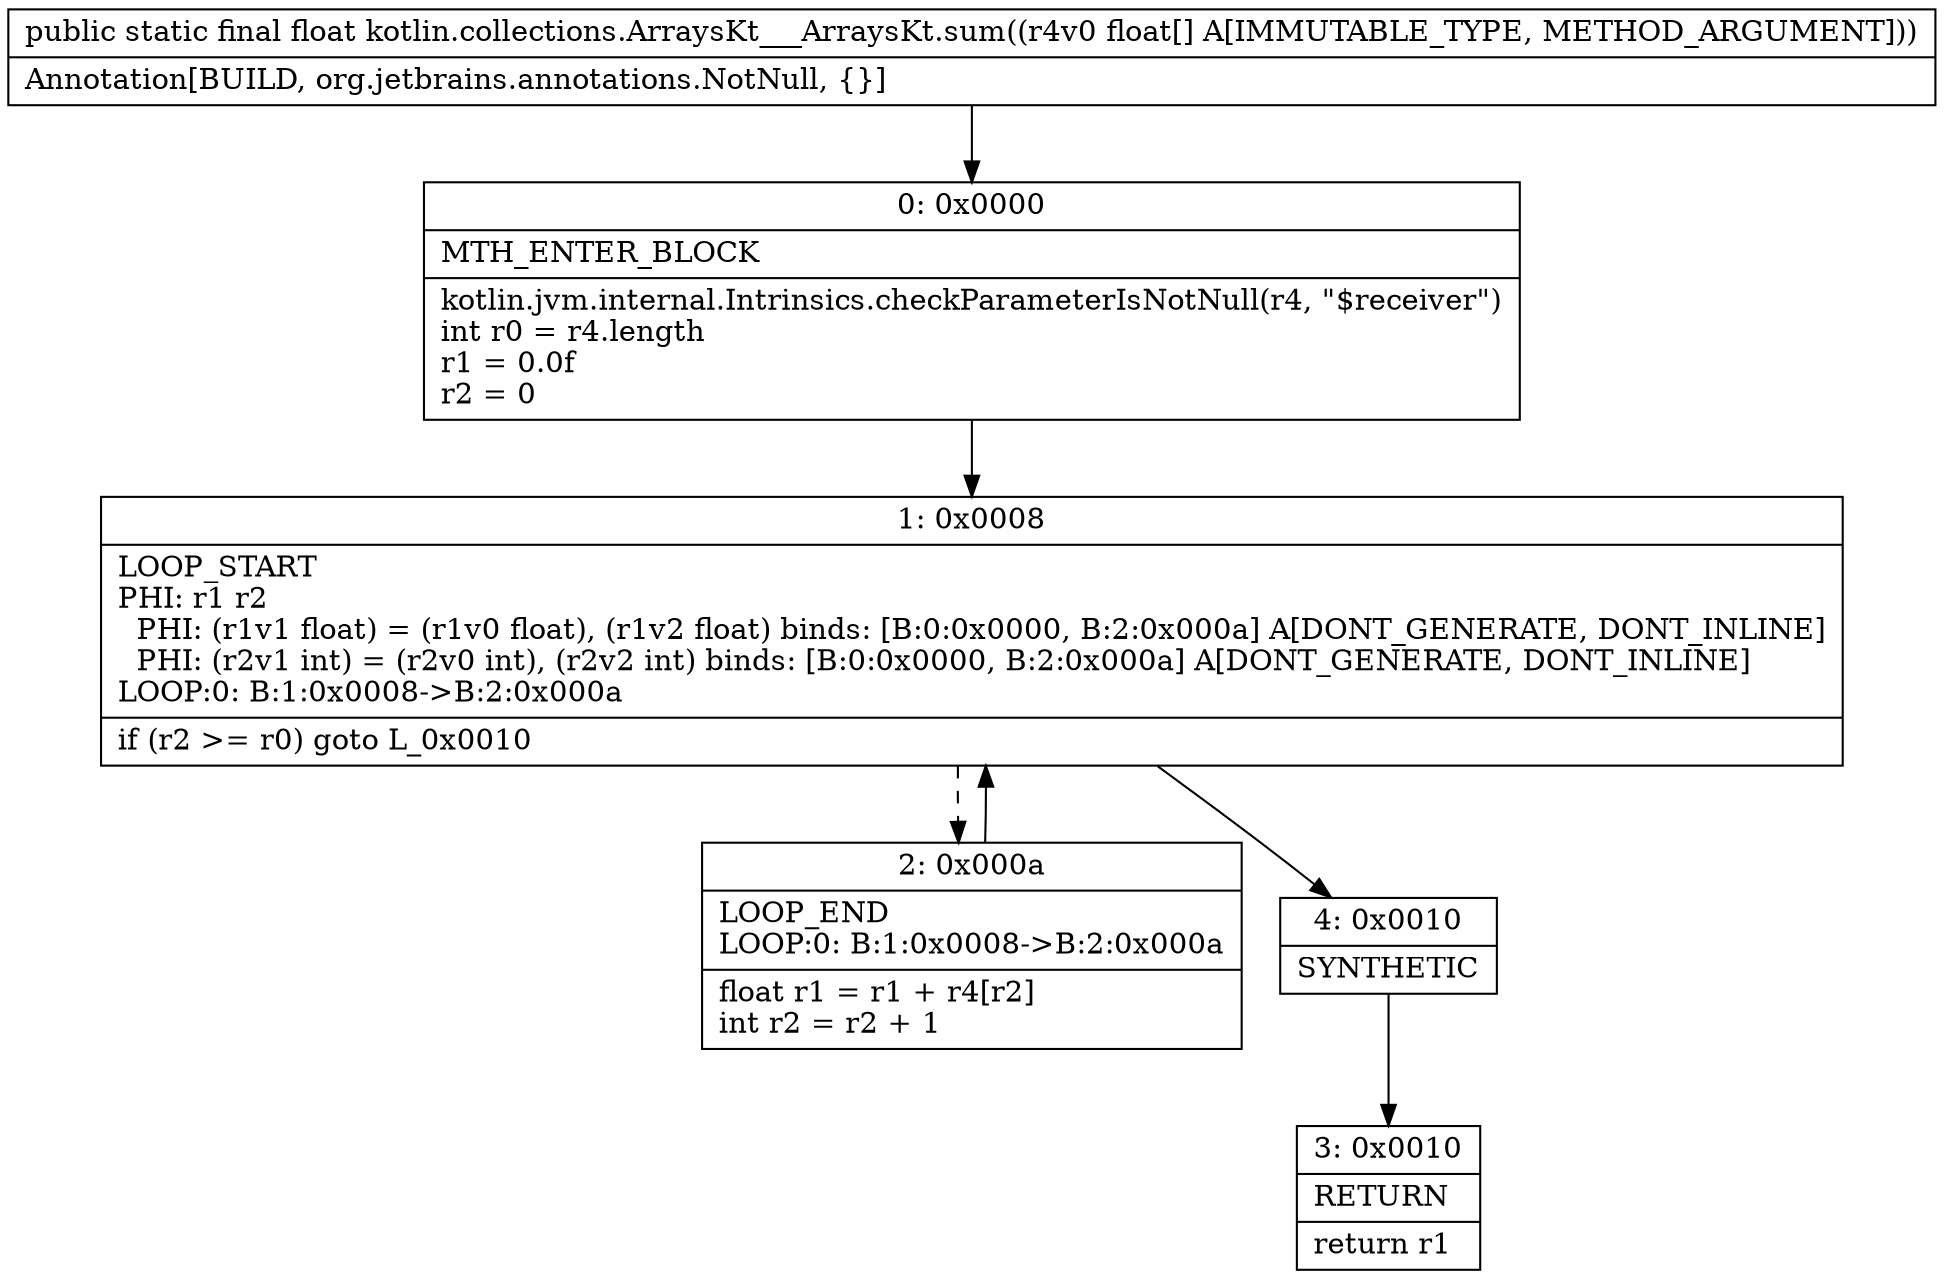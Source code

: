digraph "CFG forkotlin.collections.ArraysKt___ArraysKt.sum([F)F" {
Node_0 [shape=record,label="{0\:\ 0x0000|MTH_ENTER_BLOCK\l|kotlin.jvm.internal.Intrinsics.checkParameterIsNotNull(r4, \"$receiver\")\lint r0 = r4.length\lr1 = 0.0f\lr2 = 0\l}"];
Node_1 [shape=record,label="{1\:\ 0x0008|LOOP_START\lPHI: r1 r2 \l  PHI: (r1v1 float) = (r1v0 float), (r1v2 float) binds: [B:0:0x0000, B:2:0x000a] A[DONT_GENERATE, DONT_INLINE]\l  PHI: (r2v1 int) = (r2v0 int), (r2v2 int) binds: [B:0:0x0000, B:2:0x000a] A[DONT_GENERATE, DONT_INLINE]\lLOOP:0: B:1:0x0008\-\>B:2:0x000a\l|if (r2 \>= r0) goto L_0x0010\l}"];
Node_2 [shape=record,label="{2\:\ 0x000a|LOOP_END\lLOOP:0: B:1:0x0008\-\>B:2:0x000a\l|float r1 = r1 + r4[r2]\lint r2 = r2 + 1\l}"];
Node_3 [shape=record,label="{3\:\ 0x0010|RETURN\l|return r1\l}"];
Node_4 [shape=record,label="{4\:\ 0x0010|SYNTHETIC\l}"];
MethodNode[shape=record,label="{public static final float kotlin.collections.ArraysKt___ArraysKt.sum((r4v0 float[] A[IMMUTABLE_TYPE, METHOD_ARGUMENT]))  | Annotation[BUILD, org.jetbrains.annotations.NotNull, \{\}]\l}"];
MethodNode -> Node_0;
Node_0 -> Node_1;
Node_1 -> Node_2[style=dashed];
Node_1 -> Node_4;
Node_2 -> Node_1;
Node_4 -> Node_3;
}

